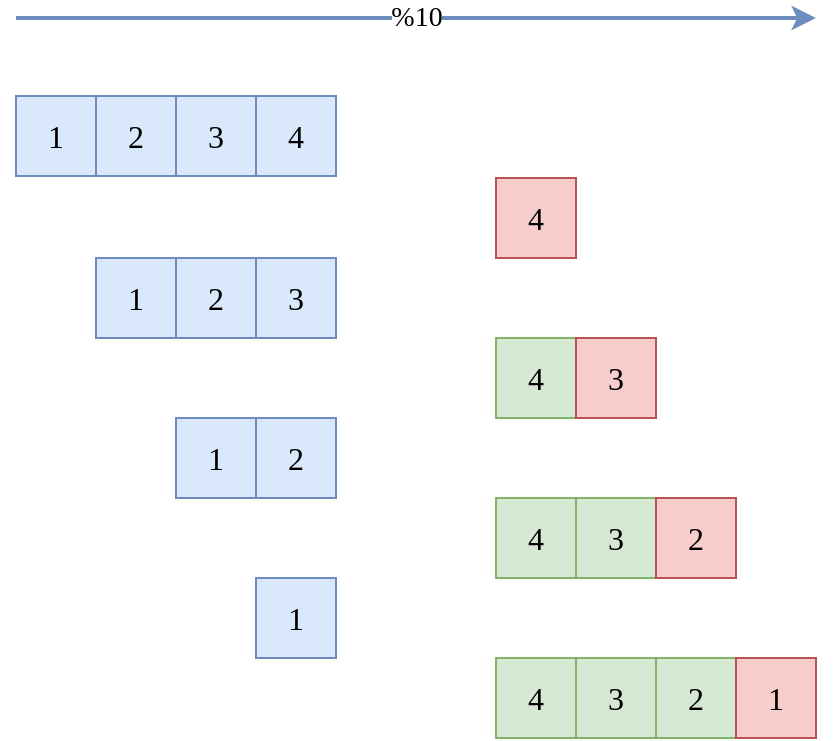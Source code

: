 <mxfile version="24.2.5" type="device">
  <diagram name="Page-1" id="BiH42gk8LcioDMxBzIxK">
    <mxGraphModel dx="1434" dy="835" grid="1" gridSize="10" guides="1" tooltips="1" connect="1" arrows="1" fold="1" page="1" pageScale="1" pageWidth="850" pageHeight="1100" math="0" shadow="0">
      <root>
        <mxCell id="0" />
        <mxCell id="1" parent="0" />
        <mxCell id="6_L2TqiYfCNutB5mRZmD-29" value="" style="group" parent="1" vertex="1" connectable="0">
          <mxGeometry x="240" y="159" width="160" height="40" as="geometry" />
        </mxCell>
        <mxCell id="6_L2TqiYfCNutB5mRZmD-2" value="1" style="rounded=0;whiteSpace=wrap;html=1;strokeColor=#6c8ebf;strokeWidth=1;fontFamily=Ubuntu;fontSize=16;fillColor=#dae8fc;" parent="6_L2TqiYfCNutB5mRZmD-29" vertex="1">
          <mxGeometry width="40" height="40" as="geometry" />
        </mxCell>
        <mxCell id="6_L2TqiYfCNutB5mRZmD-3" value="2" style="rounded=0;whiteSpace=wrap;html=1;strokeColor=#6c8ebf;strokeWidth=1;fontFamily=Ubuntu;fontSize=16;fillColor=#dae8fc;" parent="6_L2TqiYfCNutB5mRZmD-29" vertex="1">
          <mxGeometry x="40" width="40" height="40" as="geometry" />
        </mxCell>
        <mxCell id="6_L2TqiYfCNutB5mRZmD-4" value="3" style="rounded=0;whiteSpace=wrap;html=1;strokeColor=#6c8ebf;strokeWidth=1;fontFamily=Ubuntu;fontSize=16;fillColor=#dae8fc;" parent="6_L2TqiYfCNutB5mRZmD-29" vertex="1">
          <mxGeometry x="80" width="40" height="40" as="geometry" />
        </mxCell>
        <mxCell id="6_L2TqiYfCNutB5mRZmD-5" value="4" style="rounded=0;whiteSpace=wrap;html=1;strokeColor=#6c8ebf;strokeWidth=1;fontFamily=Ubuntu;fontSize=16;fillColor=#dae8fc;" parent="6_L2TqiYfCNutB5mRZmD-29" vertex="1">
          <mxGeometry x="120" width="40" height="40" as="geometry" />
        </mxCell>
        <mxCell id="6_L2TqiYfCNutB5mRZmD-48" value="%10" style="endArrow=classic;html=1;rounded=1;strokeColor=#6c8ebf;fontFamily=Ubuntu;fontSize=14;fillColor=#dae8fc;strokeWidth=2;" parent="1" edge="1">
          <mxGeometry width="50" height="50" relative="1" as="geometry">
            <mxPoint x="240" y="120" as="sourcePoint" />
            <mxPoint x="640" y="120" as="targetPoint" />
          </mxGeometry>
        </mxCell>
        <mxCell id="6_L2TqiYfCNutB5mRZmD-7" value="1" style="rounded=0;whiteSpace=wrap;html=1;strokeColor=#6c8ebf;strokeWidth=1;fontFamily=Ubuntu;fontSize=16;fillColor=#dae8fc;" parent="1" vertex="1">
          <mxGeometry x="280" y="240" width="40" height="40" as="geometry" />
        </mxCell>
        <mxCell id="6_L2TqiYfCNutB5mRZmD-8" value="2" style="rounded=0;whiteSpace=wrap;html=1;strokeColor=#6c8ebf;strokeWidth=1;fontFamily=Ubuntu;fontSize=16;fillColor=#dae8fc;" parent="1" vertex="1">
          <mxGeometry x="320" y="240" width="40" height="40" as="geometry" />
        </mxCell>
        <mxCell id="6_L2TqiYfCNutB5mRZmD-9" value="3" style="rounded=0;whiteSpace=wrap;html=1;strokeColor=#6c8ebf;strokeWidth=1;fontFamily=Ubuntu;fontSize=16;fillColor=#dae8fc;" parent="1" vertex="1">
          <mxGeometry x="360" y="240" width="40" height="40" as="geometry" />
        </mxCell>
        <mxCell id="6_L2TqiYfCNutB5mRZmD-10" value="4" style="rounded=0;whiteSpace=wrap;html=1;strokeColor=#b85450;strokeWidth=1;fontFamily=Ubuntu;fontSize=16;fillColor=#f8cecc;" parent="1" vertex="1">
          <mxGeometry x="480" y="200" width="40" height="40" as="geometry" />
        </mxCell>
        <mxCell id="6_L2TqiYfCNutB5mRZmD-11" value="1" style="rounded=0;whiteSpace=wrap;html=1;strokeColor=#6c8ebf;strokeWidth=1;fontFamily=Ubuntu;fontSize=16;fillColor=#dae8fc;" parent="1" vertex="1">
          <mxGeometry x="320" y="320" width="40" height="40" as="geometry" />
        </mxCell>
        <mxCell id="6_L2TqiYfCNutB5mRZmD-12" value="2" style="rounded=0;whiteSpace=wrap;html=1;strokeColor=#6c8ebf;strokeWidth=1;fontFamily=Ubuntu;fontSize=16;fillColor=#dae8fc;" parent="1" vertex="1">
          <mxGeometry x="360" y="320" width="40" height="40" as="geometry" />
        </mxCell>
        <mxCell id="7y_TNwNH5c61icQ43MN7-1" value="4" style="rounded=0;whiteSpace=wrap;html=1;strokeColor=#82b366;strokeWidth=1;fontFamily=Ubuntu;fontSize=16;fillColor=#d5e8d4;" vertex="1" parent="1">
          <mxGeometry x="480" y="280" width="40" height="40" as="geometry" />
        </mxCell>
        <mxCell id="6_L2TqiYfCNutB5mRZmD-13" value="3" style="rounded=0;whiteSpace=wrap;html=1;strokeColor=#b85450;strokeWidth=1;fontFamily=Ubuntu;fontSize=16;fillColor=#f8cecc;" parent="1" vertex="1">
          <mxGeometry x="520" y="280" width="40" height="40" as="geometry" />
        </mxCell>
        <mxCell id="6_L2TqiYfCNutB5mRZmD-15" value="1" style="rounded=0;whiteSpace=wrap;html=1;strokeColor=#6c8ebf;strokeWidth=1;fontFamily=Ubuntu;fontSize=16;fillColor=#dae8fc;" parent="1" vertex="1">
          <mxGeometry x="360" y="400" width="40" height="40" as="geometry" />
        </mxCell>
        <mxCell id="7y_TNwNH5c61icQ43MN7-2" value="4" style="rounded=0;whiteSpace=wrap;html=1;strokeColor=#82b366;strokeWidth=1;fontFamily=Ubuntu;fontSize=16;fillColor=#d5e8d4;" vertex="1" parent="1">
          <mxGeometry x="480" y="360" width="40" height="40" as="geometry" />
        </mxCell>
        <mxCell id="7y_TNwNH5c61icQ43MN7-3" value="3" style="rounded=0;whiteSpace=wrap;html=1;strokeColor=#82b366;strokeWidth=1;fontFamily=Ubuntu;fontSize=16;fillColor=#d5e8d4;" vertex="1" parent="1">
          <mxGeometry x="520" y="360" width="40" height="40" as="geometry" />
        </mxCell>
        <mxCell id="6_L2TqiYfCNutB5mRZmD-16" value="2" style="rounded=0;whiteSpace=wrap;html=1;strokeColor=#b85450;strokeWidth=1;fontFamily=Ubuntu;fontSize=16;fillColor=#f8cecc;" parent="1" vertex="1">
          <mxGeometry x="560" y="360" width="40" height="40" as="geometry" />
        </mxCell>
        <mxCell id="7y_TNwNH5c61icQ43MN7-4" value="4" style="rounded=0;whiteSpace=wrap;html=1;strokeColor=#82b366;strokeWidth=1;fontFamily=Ubuntu;fontSize=16;fillColor=#d5e8d4;" vertex="1" parent="1">
          <mxGeometry x="480" y="440" width="40" height="40" as="geometry" />
        </mxCell>
        <mxCell id="7y_TNwNH5c61icQ43MN7-5" value="3" style="rounded=0;whiteSpace=wrap;html=1;strokeColor=#82b366;strokeWidth=1;fontFamily=Ubuntu;fontSize=16;fillColor=#d5e8d4;" vertex="1" parent="1">
          <mxGeometry x="520" y="440" width="40" height="40" as="geometry" />
        </mxCell>
        <mxCell id="7y_TNwNH5c61icQ43MN7-6" value="2" style="rounded=0;whiteSpace=wrap;html=1;strokeColor=#82b366;strokeWidth=1;fontFamily=Ubuntu;fontSize=16;fillColor=#d5e8d4;" vertex="1" parent="1">
          <mxGeometry x="560" y="440" width="40" height="40" as="geometry" />
        </mxCell>
        <mxCell id="6_L2TqiYfCNutB5mRZmD-18" value="1" style="rounded=0;whiteSpace=wrap;html=1;strokeColor=#b85450;strokeWidth=1;fontFamily=Ubuntu;fontSize=16;fillColor=#f8cecc;" parent="1" vertex="1">
          <mxGeometry x="600" y="440" width="40" height="40" as="geometry" />
        </mxCell>
      </root>
    </mxGraphModel>
  </diagram>
</mxfile>
